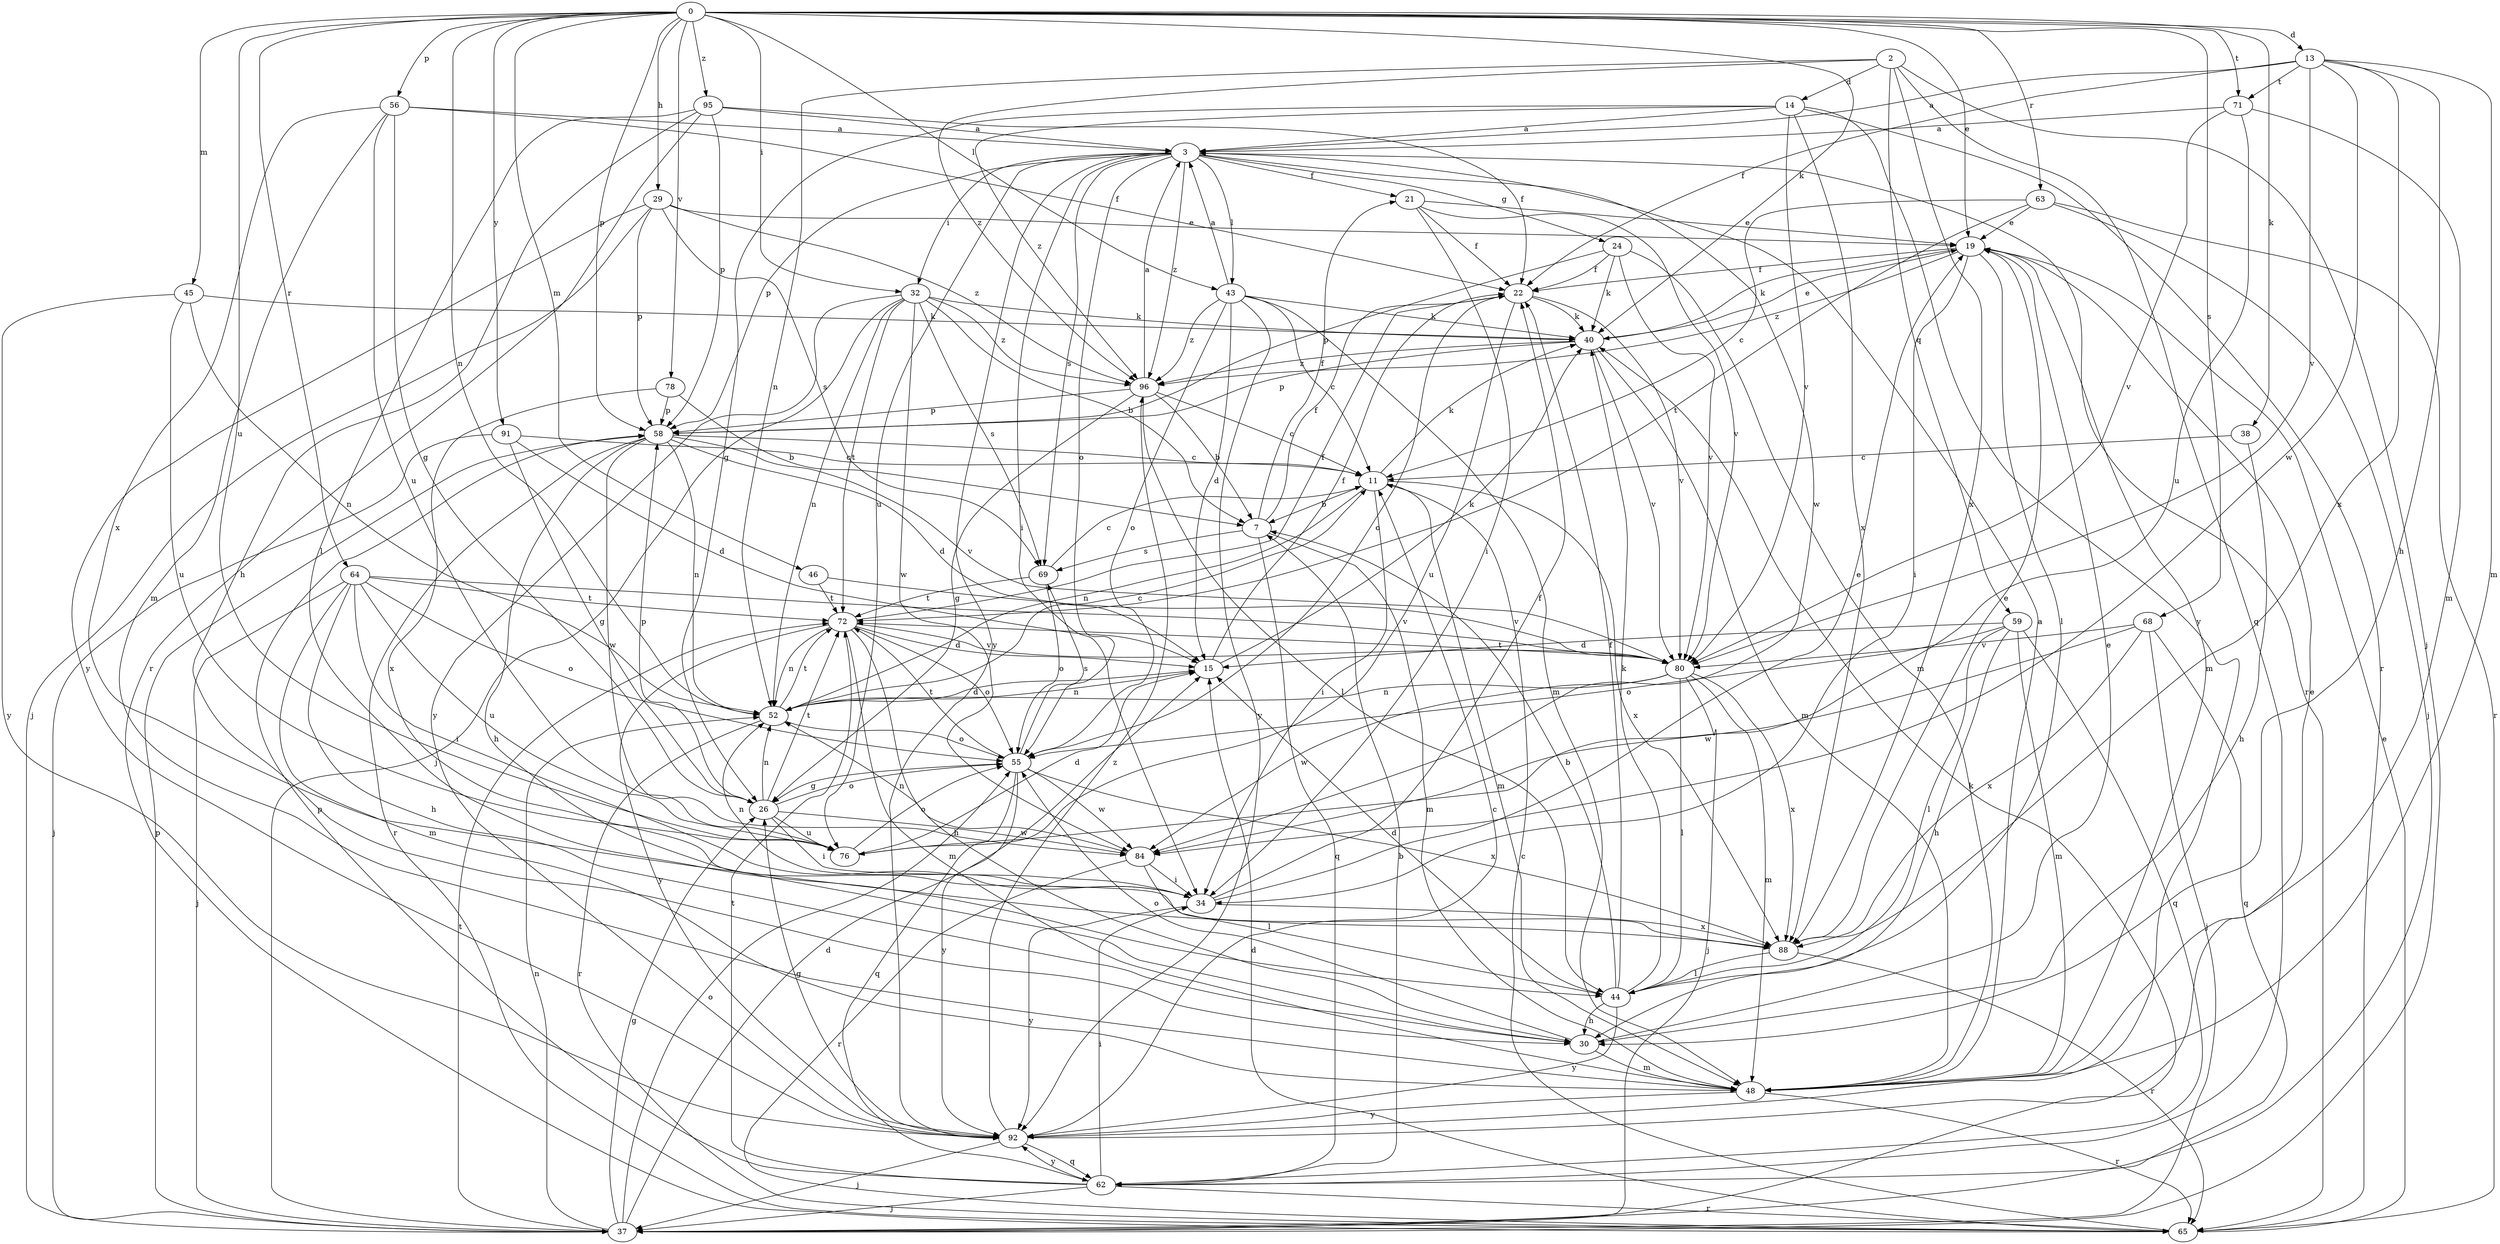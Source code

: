 strict digraph  {
0;
2;
3;
7;
11;
13;
14;
15;
19;
21;
22;
24;
26;
29;
30;
32;
34;
37;
38;
40;
43;
44;
45;
46;
48;
52;
55;
56;
58;
59;
62;
63;
64;
65;
68;
69;
71;
72;
76;
78;
80;
84;
88;
91;
92;
95;
96;
0 -> 13  [label=d];
0 -> 19  [label=e];
0 -> 29  [label=h];
0 -> 32  [label=i];
0 -> 38  [label=k];
0 -> 40  [label=k];
0 -> 43  [label=l];
0 -> 45  [label=m];
0 -> 46  [label=m];
0 -> 52  [label=n];
0 -> 56  [label=p];
0 -> 58  [label=p];
0 -> 63  [label=r];
0 -> 64  [label=r];
0 -> 68  [label=s];
0 -> 71  [label=t];
0 -> 76  [label=u];
0 -> 78  [label=v];
0 -> 91  [label=y];
0 -> 95  [label=z];
2 -> 14  [label=d];
2 -> 37  [label=j];
2 -> 52  [label=n];
2 -> 59  [label=q];
2 -> 62  [label=q];
2 -> 88  [label=x];
2 -> 96  [label=z];
3 -> 21  [label=f];
3 -> 24  [label=g];
3 -> 32  [label=i];
3 -> 34  [label=i];
3 -> 43  [label=l];
3 -> 55  [label=o];
3 -> 58  [label=p];
3 -> 65  [label=r];
3 -> 69  [label=s];
3 -> 76  [label=u];
3 -> 84  [label=w];
3 -> 92  [label=y];
3 -> 96  [label=z];
7 -> 21  [label=f];
7 -> 22  [label=f];
7 -> 48  [label=m];
7 -> 62  [label=q];
7 -> 69  [label=s];
11 -> 7  [label=b];
11 -> 34  [label=i];
11 -> 40  [label=k];
11 -> 48  [label=m];
11 -> 52  [label=n];
11 -> 88  [label=x];
13 -> 3  [label=a];
13 -> 22  [label=f];
13 -> 30  [label=h];
13 -> 48  [label=m];
13 -> 71  [label=t];
13 -> 80  [label=v];
13 -> 84  [label=w];
13 -> 88  [label=x];
14 -> 3  [label=a];
14 -> 26  [label=g];
14 -> 65  [label=r];
14 -> 80  [label=v];
14 -> 88  [label=x];
14 -> 92  [label=y];
14 -> 96  [label=z];
15 -> 22  [label=f];
15 -> 40  [label=k];
15 -> 52  [label=n];
19 -> 22  [label=f];
19 -> 34  [label=i];
19 -> 40  [label=k];
19 -> 44  [label=l];
19 -> 48  [label=m];
19 -> 96  [label=z];
21 -> 19  [label=e];
21 -> 22  [label=f];
21 -> 34  [label=i];
21 -> 80  [label=v];
22 -> 40  [label=k];
22 -> 55  [label=o];
22 -> 76  [label=u];
22 -> 80  [label=v];
24 -> 22  [label=f];
24 -> 40  [label=k];
24 -> 48  [label=m];
24 -> 58  [label=p];
24 -> 80  [label=v];
26 -> 34  [label=i];
26 -> 52  [label=n];
26 -> 55  [label=o];
26 -> 58  [label=p];
26 -> 72  [label=t];
26 -> 76  [label=u];
26 -> 84  [label=w];
29 -> 19  [label=e];
29 -> 37  [label=j];
29 -> 58  [label=p];
29 -> 69  [label=s];
29 -> 92  [label=y];
29 -> 96  [label=z];
30 -> 19  [label=e];
30 -> 48  [label=m];
30 -> 55  [label=o];
32 -> 7  [label=b];
32 -> 37  [label=j];
32 -> 40  [label=k];
32 -> 52  [label=n];
32 -> 69  [label=s];
32 -> 72  [label=t];
32 -> 84  [label=w];
32 -> 92  [label=y];
32 -> 96  [label=z];
34 -> 19  [label=e];
34 -> 22  [label=f];
34 -> 52  [label=n];
34 -> 88  [label=x];
34 -> 92  [label=y];
37 -> 15  [label=d];
37 -> 26  [label=g];
37 -> 40  [label=k];
37 -> 52  [label=n];
37 -> 55  [label=o];
37 -> 58  [label=p];
37 -> 72  [label=t];
38 -> 11  [label=c];
38 -> 30  [label=h];
40 -> 19  [label=e];
40 -> 48  [label=m];
40 -> 58  [label=p];
40 -> 80  [label=v];
40 -> 96  [label=z];
43 -> 3  [label=a];
43 -> 11  [label=c];
43 -> 15  [label=d];
43 -> 40  [label=k];
43 -> 48  [label=m];
43 -> 55  [label=o];
43 -> 92  [label=y];
43 -> 96  [label=z];
44 -> 7  [label=b];
44 -> 15  [label=d];
44 -> 22  [label=f];
44 -> 30  [label=h];
44 -> 40  [label=k];
44 -> 92  [label=y];
45 -> 40  [label=k];
45 -> 52  [label=n];
45 -> 76  [label=u];
45 -> 92  [label=y];
46 -> 72  [label=t];
46 -> 80  [label=v];
48 -> 3  [label=a];
48 -> 65  [label=r];
48 -> 92  [label=y];
52 -> 11  [label=c];
52 -> 15  [label=d];
52 -> 55  [label=o];
52 -> 65  [label=r];
52 -> 72  [label=t];
55 -> 26  [label=g];
55 -> 62  [label=q];
55 -> 69  [label=s];
55 -> 72  [label=t];
55 -> 84  [label=w];
55 -> 88  [label=x];
55 -> 92  [label=y];
56 -> 3  [label=a];
56 -> 22  [label=f];
56 -> 26  [label=g];
56 -> 48  [label=m];
56 -> 76  [label=u];
56 -> 88  [label=x];
58 -> 11  [label=c];
58 -> 15  [label=d];
58 -> 30  [label=h];
58 -> 52  [label=n];
58 -> 65  [label=r];
58 -> 80  [label=v];
58 -> 84  [label=w];
59 -> 15  [label=d];
59 -> 30  [label=h];
59 -> 44  [label=l];
59 -> 48  [label=m];
59 -> 55  [label=o];
59 -> 62  [label=q];
62 -> 7  [label=b];
62 -> 34  [label=i];
62 -> 37  [label=j];
62 -> 58  [label=p];
62 -> 65  [label=r];
62 -> 72  [label=t];
62 -> 92  [label=y];
63 -> 11  [label=c];
63 -> 19  [label=e];
63 -> 37  [label=j];
63 -> 65  [label=r];
63 -> 72  [label=t];
64 -> 30  [label=h];
64 -> 34  [label=i];
64 -> 37  [label=j];
64 -> 48  [label=m];
64 -> 55  [label=o];
64 -> 72  [label=t];
64 -> 76  [label=u];
64 -> 80  [label=v];
65 -> 11  [label=c];
65 -> 15  [label=d];
65 -> 19  [label=e];
68 -> 37  [label=j];
68 -> 62  [label=q];
68 -> 80  [label=v];
68 -> 84  [label=w];
68 -> 88  [label=x];
69 -> 11  [label=c];
69 -> 55  [label=o];
69 -> 72  [label=t];
71 -> 3  [label=a];
71 -> 48  [label=m];
71 -> 76  [label=u];
71 -> 80  [label=v];
72 -> 15  [label=d];
72 -> 22  [label=f];
72 -> 30  [label=h];
72 -> 48  [label=m];
72 -> 52  [label=n];
72 -> 55  [label=o];
72 -> 80  [label=v];
72 -> 92  [label=y];
76 -> 15  [label=d];
76 -> 55  [label=o];
78 -> 7  [label=b];
78 -> 58  [label=p];
78 -> 88  [label=x];
80 -> 37  [label=j];
80 -> 44  [label=l];
80 -> 48  [label=m];
80 -> 52  [label=n];
80 -> 72  [label=t];
80 -> 84  [label=w];
80 -> 88  [label=x];
84 -> 34  [label=i];
84 -> 44  [label=l];
84 -> 52  [label=n];
84 -> 65  [label=r];
88 -> 19  [label=e];
88 -> 44  [label=l];
88 -> 65  [label=r];
91 -> 11  [label=c];
91 -> 15  [label=d];
91 -> 26  [label=g];
91 -> 37  [label=j];
92 -> 11  [label=c];
92 -> 19  [label=e];
92 -> 26  [label=g];
92 -> 37  [label=j];
92 -> 62  [label=q];
92 -> 96  [label=z];
95 -> 3  [label=a];
95 -> 22  [label=f];
95 -> 30  [label=h];
95 -> 44  [label=l];
95 -> 58  [label=p];
95 -> 65  [label=r];
96 -> 3  [label=a];
96 -> 7  [label=b];
96 -> 11  [label=c];
96 -> 26  [label=g];
96 -> 44  [label=l];
96 -> 58  [label=p];
}
